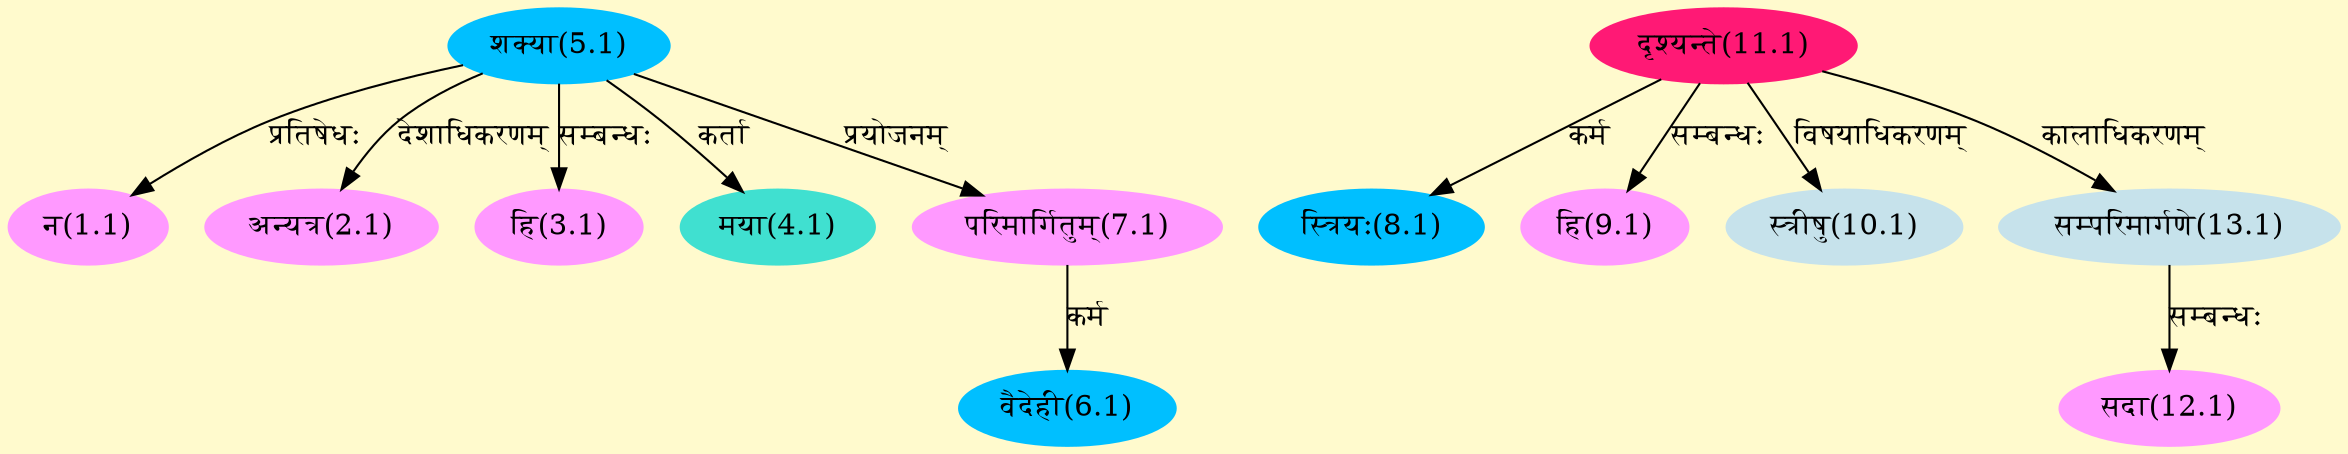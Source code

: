 digraph G{
rankdir=BT;
 compound=true;
 bgcolor="lemonchiffon1";
Node1_1 [style=filled, color="#FF99FF" label = "न(1.1)"]
Node5_1 [style=filled, color="#00BFFF" label = "शक्या(5.1)"]
Node2_1 [style=filled, color="#FF99FF" label = "अन्यत्र(2.1)"]
Node3_1 [style=filled, color="#FF99FF" label = "हि(3.1)"]
Node4_1 [style=filled, color="#40E0D0" label = "मया(4.1)"]
Node6_1 [style=filled, color="#00BFFF" label = "वैदेही(6.1)"]
Node7_1 [style=filled, color="#FF99FF" label = "परिमार्गितुम्(7.1)"]
Node8_1 [style=filled, color="#00BFFF" label = "स्त्रियः(8.1)"]
Node11_1 [style=filled, color="#FF1975" label = "दृश्यन्ते(11.1)"]
Node9_1 [style=filled, color="#FF99FF" label = "हि(9.1)"]
Node10_1 [style=filled, color="#C6E2EB" label = "स्त्रीषु(10.1)"]
Node [style=filled, color="" label = "()"]
Node12_1 [style=filled, color="#FF99FF" label = "सदा(12.1)"]
Node13_1 [style=filled, color="#C6E2EB" label = "सम्परिमार्गणे(13.1)"]
/* Start of Relations section */

Node1_1 -> Node5_1 [  label="प्रतिषेधः"  dir="back" ]
Node2_1 -> Node5_1 [  label="देशाधिकरणम्"  dir="back" ]
Node3_1 -> Node5_1 [  label="सम्बन्धः"  dir="back" ]
Node4_1 -> Node5_1 [  label="कर्ता"  dir="back" ]
Node6_1 -> Node7_1 [  label="कर्म"  dir="back" ]
Node7_1 -> Node5_1 [  label="प्रयोजनम्"  dir="back" ]
Node8_1 -> Node11_1 [  label="कर्म"  dir="back" ]
Node9_1 -> Node11_1 [  label="सम्बन्धः"  dir="back" ]
Node10_1 -> Node11_1 [  label="विषयाधिकरणम्"  dir="back" ]
Node12_1 -> Node13_1 [  label="सम्बन्धः"  dir="back" ]
Node13_1 -> Node11_1 [  label="कालाधिकरणम्"  dir="back" ]
}
